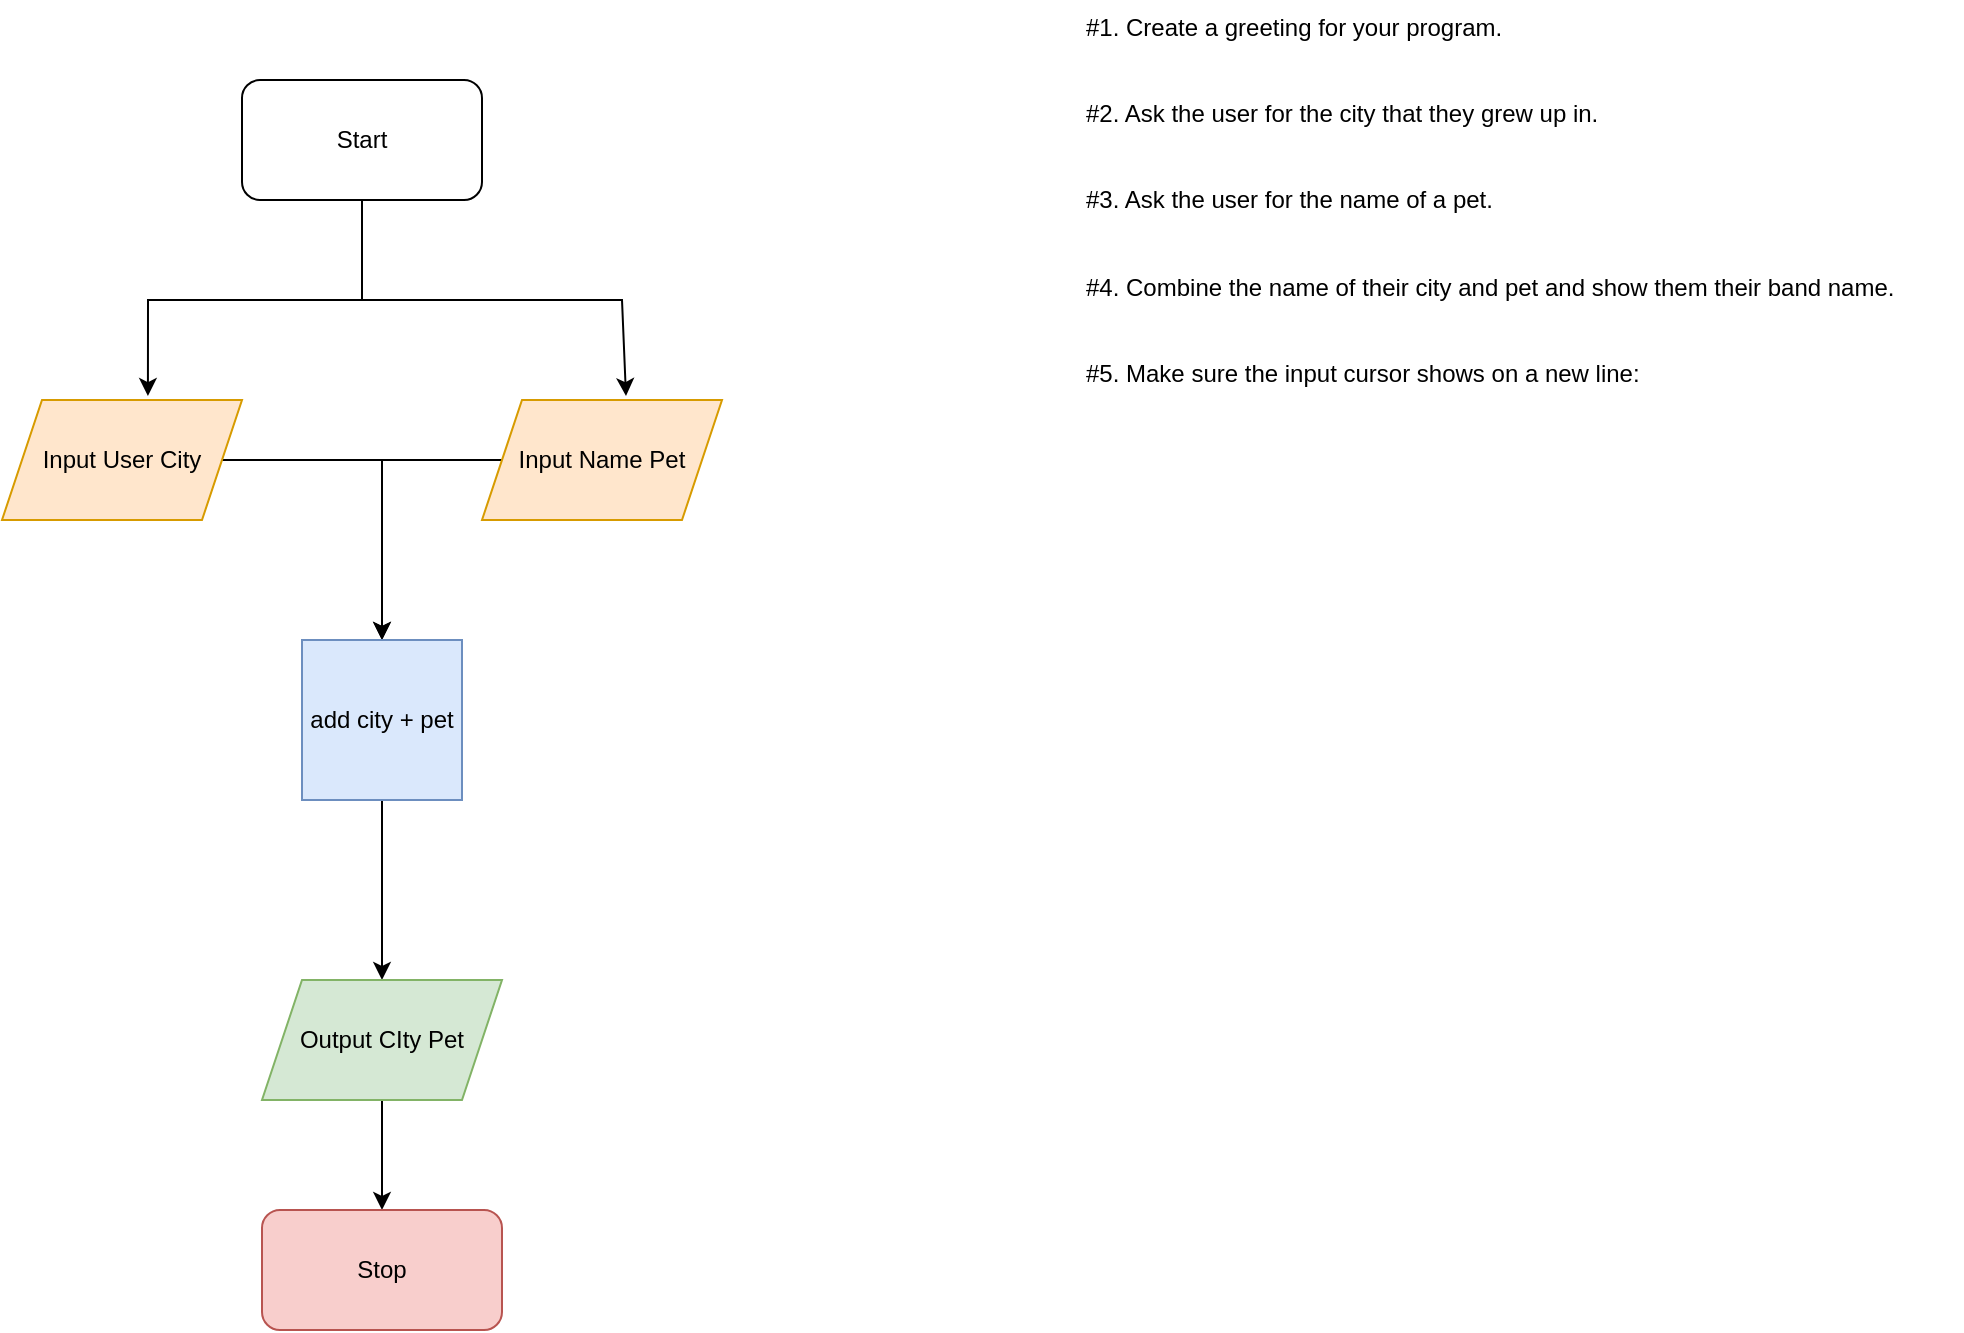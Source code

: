 <mxfile version="21.6.1" type="google">
  <diagram name="Page-1" id="j_bJ5o1DQ8JPIS98t1Gs">
    <mxGraphModel grid="1" page="1" gridSize="10" guides="1" tooltips="1" connect="1" arrows="1" fold="1" pageScale="1" pageWidth="827" pageHeight="1169" math="0" shadow="0">
      <root>
        <mxCell id="0" />
        <mxCell id="1" parent="0" />
        <mxCell id="TJdt97mobkDwiNcE4mJ9-1" value="#1. Create a greeting for your program.&#xa;&#xa;&#xa;#2. Ask the user for the city that they grew up in.&#xa;&#xa;&#xa;#3. Ask the user for the name of a pet.&#xa;&#xa;&#xa;#4. Combine the name of their city and pet and show them their band name.&#xa;&#xa;&#xa;#5. Make sure the input cursor shows on a new line:" style="text;whiteSpace=wrap;" vertex="1" parent="1">
          <mxGeometry x="610" y="-20" width="440" height="210" as="geometry" />
        </mxCell>
        <mxCell id="TJdt97mobkDwiNcE4mJ9-11" style="edgeStyle=orthogonalEdgeStyle;rounded=0;orthogonalLoop=1;jettySize=auto;html=1;exitX=0.5;exitY=1;exitDx=0;exitDy=0;entryX=0.608;entryY=-0.033;entryDx=0;entryDy=0;entryPerimeter=0;" edge="1" parent="1" source="TJdt97mobkDwiNcE4mJ9-2" target="TJdt97mobkDwiNcE4mJ9-3">
          <mxGeometry relative="1" as="geometry" />
        </mxCell>
        <mxCell id="TJdt97mobkDwiNcE4mJ9-2" value="Start" style="rounded=1;whiteSpace=wrap;html=1;" vertex="1" parent="1">
          <mxGeometry x="190" y="20" width="120" height="60" as="geometry" />
        </mxCell>
        <mxCell id="TJdt97mobkDwiNcE4mJ9-10" style="edgeStyle=orthogonalEdgeStyle;rounded=0;orthogonalLoop=1;jettySize=auto;html=1;exitX=1;exitY=0.5;exitDx=0;exitDy=0;entryX=0.5;entryY=0;entryDx=0;entryDy=0;" edge="1" parent="1" source="TJdt97mobkDwiNcE4mJ9-3" target="TJdt97mobkDwiNcE4mJ9-5">
          <mxGeometry relative="1" as="geometry" />
        </mxCell>
        <mxCell id="TJdt97mobkDwiNcE4mJ9-3" value="Input User City" style="shape=parallelogram;perimeter=parallelogramPerimeter;whiteSpace=wrap;html=1;fixedSize=1;fillColor=#ffe6cc;strokeColor=#d79b00;" vertex="1" parent="1">
          <mxGeometry x="70" y="180" width="120" height="60" as="geometry" />
        </mxCell>
        <mxCell id="TJdt97mobkDwiNcE4mJ9-8" style="edgeStyle=orthogonalEdgeStyle;rounded=0;orthogonalLoop=1;jettySize=auto;html=1;entryX=0.5;entryY=0;entryDx=0;entryDy=0;" edge="1" parent="1" source="TJdt97mobkDwiNcE4mJ9-4" target="TJdt97mobkDwiNcE4mJ9-5">
          <mxGeometry relative="1" as="geometry" />
        </mxCell>
        <mxCell id="TJdt97mobkDwiNcE4mJ9-4" value="Input Name Pet" style="shape=parallelogram;perimeter=parallelogramPerimeter;whiteSpace=wrap;html=1;fixedSize=1;fillColor=#ffe6cc;strokeColor=#d79b00;" vertex="1" parent="1">
          <mxGeometry x="310" y="180" width="120" height="60" as="geometry" />
        </mxCell>
        <mxCell id="TJdt97mobkDwiNcE4mJ9-13" style="edgeStyle=orthogonalEdgeStyle;rounded=0;orthogonalLoop=1;jettySize=auto;html=1;entryX=0.5;entryY=0;entryDx=0;entryDy=0;" edge="1" parent="1" source="TJdt97mobkDwiNcE4mJ9-5" target="TJdt97mobkDwiNcE4mJ9-6">
          <mxGeometry relative="1" as="geometry" />
        </mxCell>
        <mxCell id="TJdt97mobkDwiNcE4mJ9-5" value="add city + pet" style="whiteSpace=wrap;html=1;aspect=fixed;fillColor=#dae8fc;strokeColor=#6c8ebf;" vertex="1" parent="1">
          <mxGeometry x="220" y="300" width="80" height="80" as="geometry" />
        </mxCell>
        <mxCell id="TJdt97mobkDwiNcE4mJ9-17" style="edgeStyle=orthogonalEdgeStyle;rounded=0;orthogonalLoop=1;jettySize=auto;html=1;exitX=0.5;exitY=1;exitDx=0;exitDy=0;entryX=0.5;entryY=0;entryDx=0;entryDy=0;" edge="1" parent="1" source="TJdt97mobkDwiNcE4mJ9-6" target="TJdt97mobkDwiNcE4mJ9-16">
          <mxGeometry relative="1" as="geometry" />
        </mxCell>
        <mxCell id="TJdt97mobkDwiNcE4mJ9-6" value="Output CIty Pet" style="shape=parallelogram;perimeter=parallelogramPerimeter;whiteSpace=wrap;html=1;fixedSize=1;fillColor=#d5e8d4;strokeColor=#82b366;" vertex="1" parent="1">
          <mxGeometry x="200" y="470" width="120" height="60" as="geometry" />
        </mxCell>
        <mxCell id="TJdt97mobkDwiNcE4mJ9-16" value="Stop" style="rounded=1;whiteSpace=wrap;html=1;fillColor=#f8cecc;strokeColor=#b85450;" vertex="1" parent="1">
          <mxGeometry x="200" y="585" width="120" height="60" as="geometry" />
        </mxCell>
        <mxCell id="TJdt97mobkDwiNcE4mJ9-18" value="" style="endArrow=classic;html=1;rounded=0;entryX=0.6;entryY=-0.033;entryDx=0;entryDy=0;entryPerimeter=0;" edge="1" parent="1" target="TJdt97mobkDwiNcE4mJ9-4">
          <mxGeometry width="50" height="50" relative="1" as="geometry">
            <mxPoint x="250" y="130" as="sourcePoint" />
            <mxPoint x="380" y="130" as="targetPoint" />
            <Array as="points">
              <mxPoint x="380" y="130" />
            </Array>
          </mxGeometry>
        </mxCell>
      </root>
    </mxGraphModel>
  </diagram>
</mxfile>
